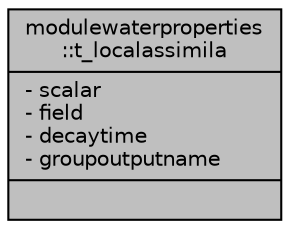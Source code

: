 digraph "modulewaterproperties::t_localassimila"
{
 // LATEX_PDF_SIZE
  edge [fontname="Helvetica",fontsize="10",labelfontname="Helvetica",labelfontsize="10"];
  node [fontname="Helvetica",fontsize="10",shape=record];
  Node1 [label="{modulewaterproperties\l::t_localassimila\n|- scalar\l- field\l- decaytime\l- groupoutputname\l|}",height=0.2,width=0.4,color="black", fillcolor="grey75", style="filled", fontcolor="black",tooltip=" "];
}
